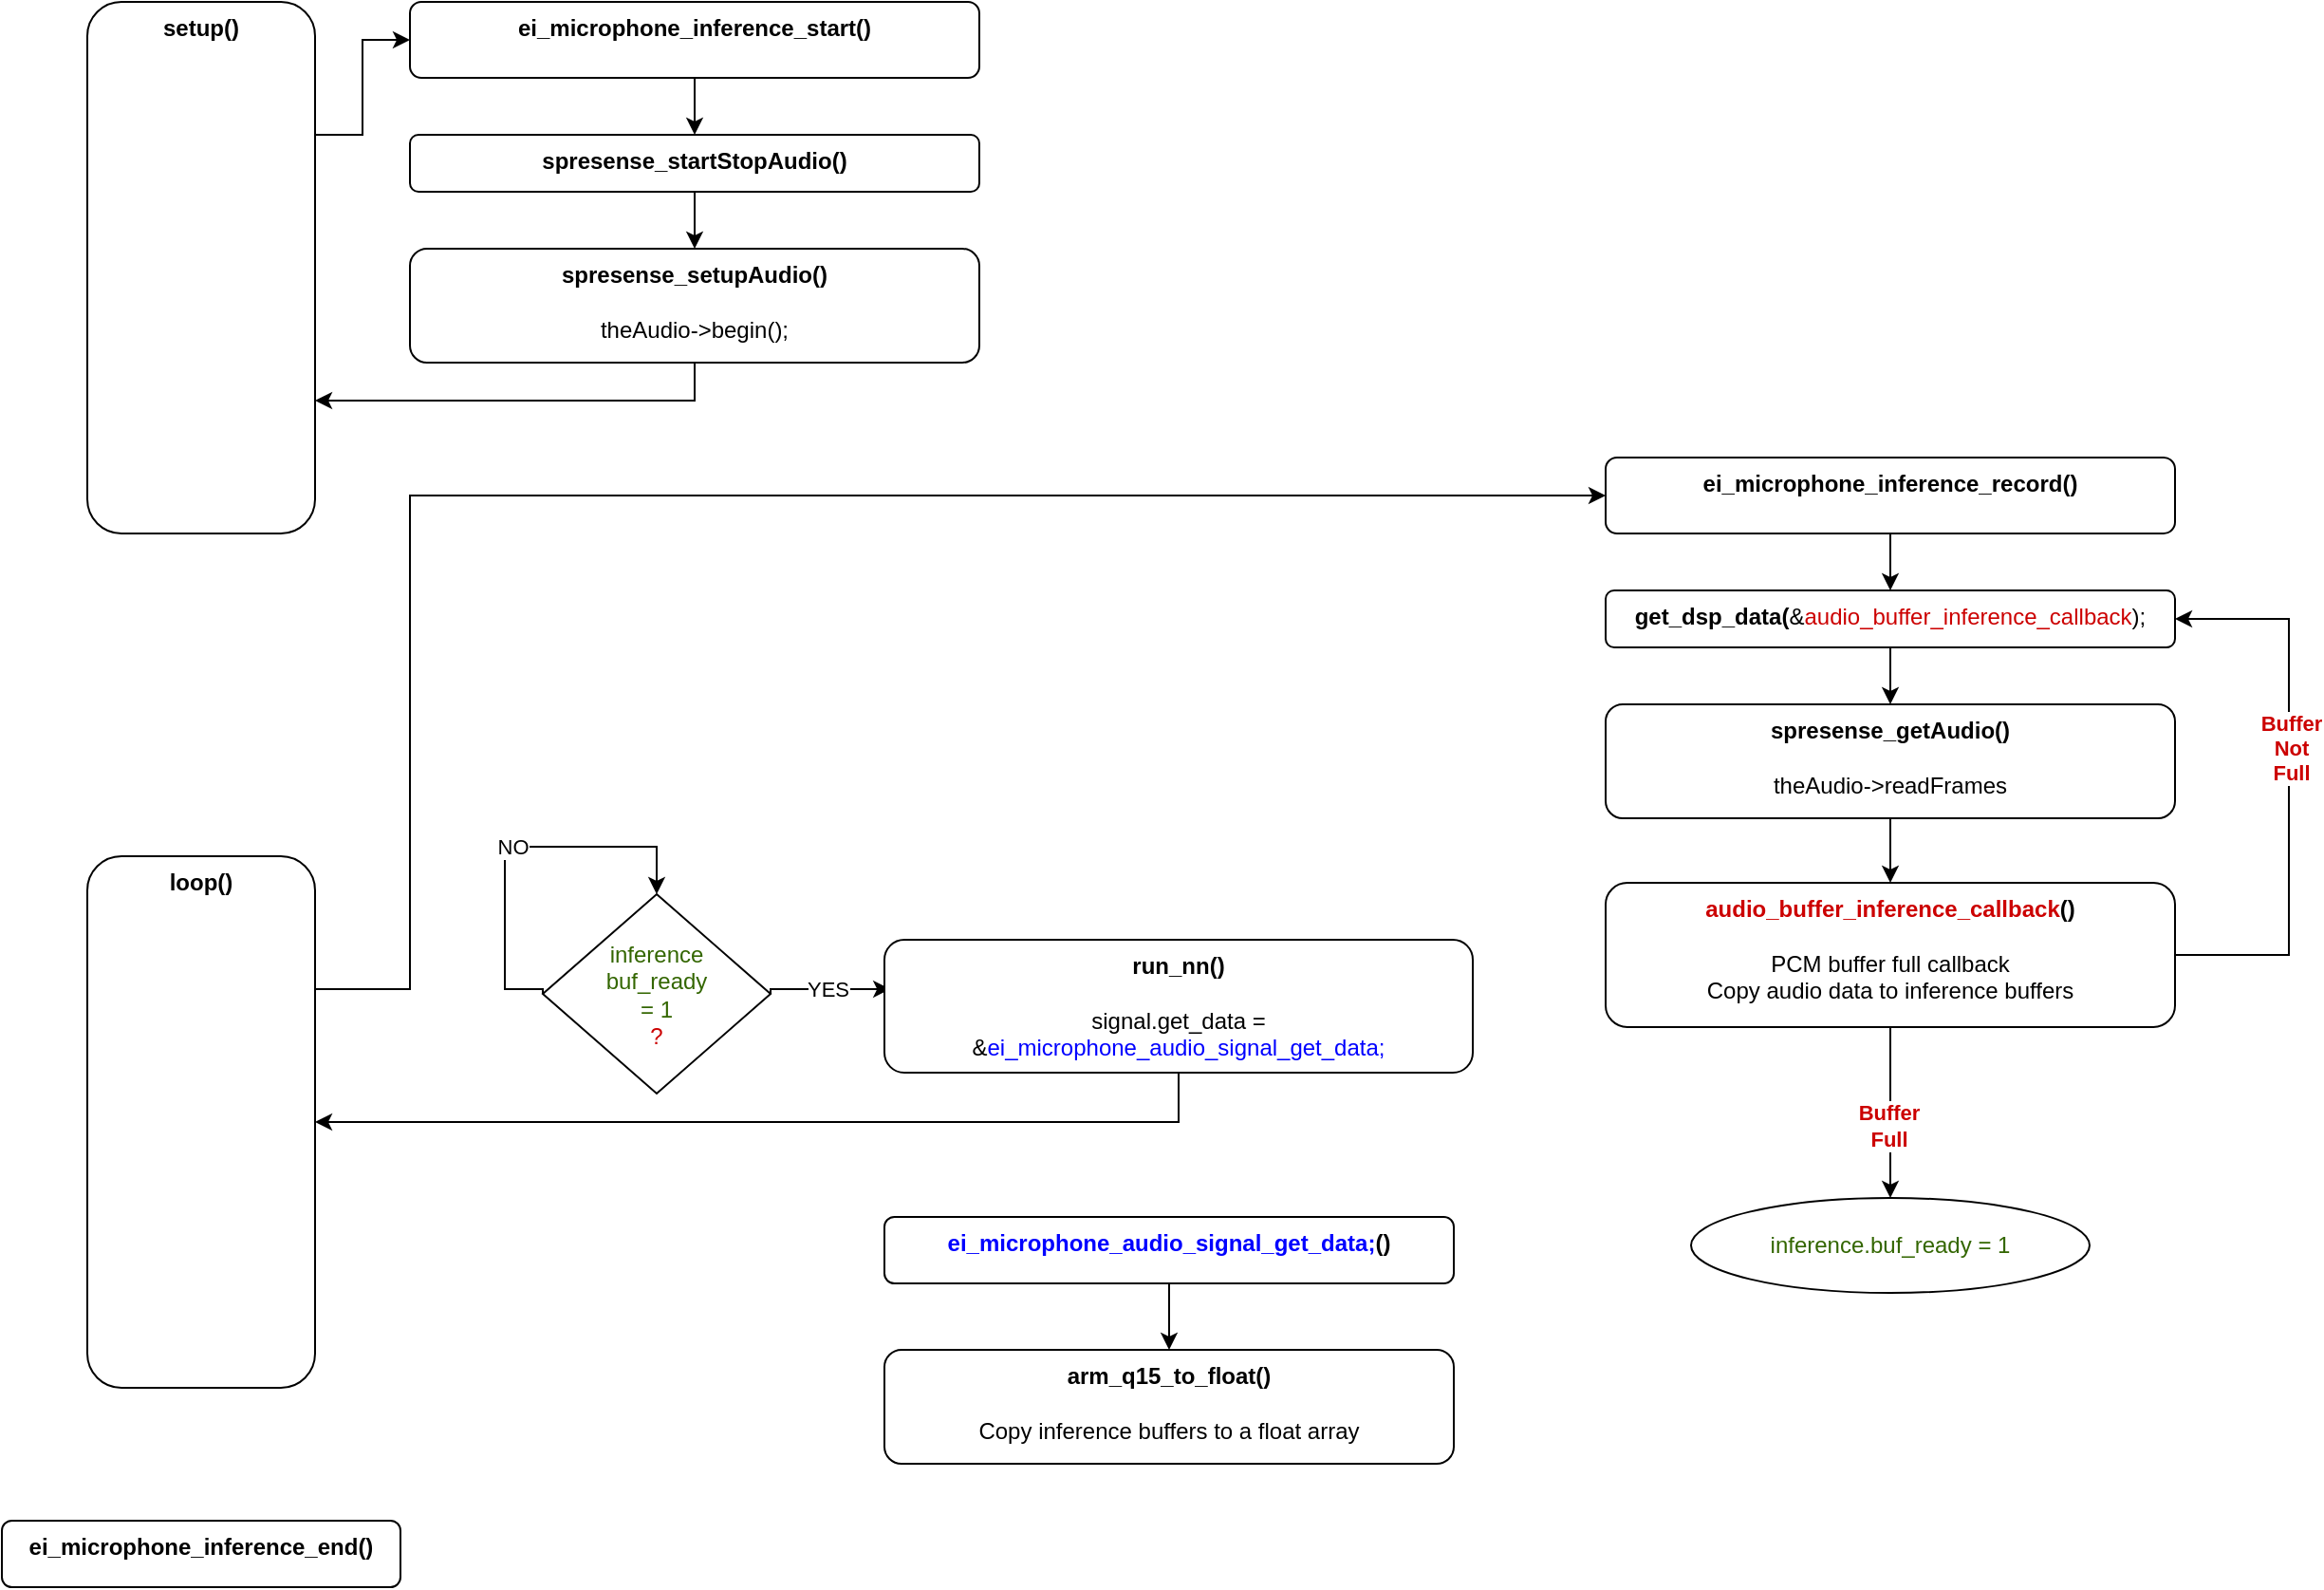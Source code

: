 <mxfile version="20.4.1" type="device"><diagram id="SJ84-0gem35ScxhsoEYW" name="Page-1"><mxGraphModel dx="1348" dy="773" grid="1" gridSize="10" guides="1" tooltips="1" connect="1" arrows="1" fold="1" page="1" pageScale="1" pageWidth="850" pageHeight="1100" math="0" shadow="0"><root><mxCell id="0"/><mxCell id="1" parent="0"/><mxCell id="cD7524ZUz0s2T-13Muzz-6" style="edgeStyle=orthogonalEdgeStyle;rounded=0;orthogonalLoop=1;jettySize=auto;html=1;exitX=1;exitY=0.25;exitDx=0;exitDy=0;entryX=0;entryY=0.5;entryDx=0;entryDy=0;" parent="1" source="cD7524ZUz0s2T-13Muzz-1" target="cD7524ZUz0s2T-13Muzz-2" edge="1"><mxGeometry relative="1" as="geometry"/></mxCell><mxCell id="cD7524ZUz0s2T-13Muzz-1" value="&lt;b&gt;setup()&lt;/b&gt;" style="rounded=1;whiteSpace=wrap;html=1;verticalAlign=top;" parent="1" vertex="1"><mxGeometry x="50" width="120" height="280" as="geometry"/></mxCell><mxCell id="cD7524ZUz0s2T-13Muzz-7" style="edgeStyle=orthogonalEdgeStyle;rounded=0;orthogonalLoop=1;jettySize=auto;html=1;exitX=0.5;exitY=1;exitDx=0;exitDy=0;" parent="1" source="cD7524ZUz0s2T-13Muzz-2" target="cD7524ZUz0s2T-13Muzz-3" edge="1"><mxGeometry relative="1" as="geometry"/></mxCell><mxCell id="cD7524ZUz0s2T-13Muzz-2" value="&lt;b&gt;ei_microphone_inference_start()&lt;/b&gt;" style="rounded=1;whiteSpace=wrap;html=1;verticalAlign=top;" parent="1" vertex="1"><mxGeometry x="220" width="300" height="40" as="geometry"/></mxCell><mxCell id="cD7524ZUz0s2T-13Muzz-8" style="edgeStyle=orthogonalEdgeStyle;rounded=0;orthogonalLoop=1;jettySize=auto;html=1;exitX=0.5;exitY=1;exitDx=0;exitDy=0;entryX=0.5;entryY=0;entryDx=0;entryDy=0;" parent="1" source="cD7524ZUz0s2T-13Muzz-3" target="cD7524ZUz0s2T-13Muzz-4" edge="1"><mxGeometry relative="1" as="geometry"/></mxCell><mxCell id="cD7524ZUz0s2T-13Muzz-3" value="&lt;b&gt;spresense_startStopAudio()&lt;/b&gt;" style="rounded=1;whiteSpace=wrap;html=1;verticalAlign=top;" parent="1" vertex="1"><mxGeometry x="220" y="70" width="300" height="30" as="geometry"/></mxCell><mxCell id="cD7524ZUz0s2T-13Muzz-9" style="edgeStyle=orthogonalEdgeStyle;rounded=0;orthogonalLoop=1;jettySize=auto;html=1;exitX=0.5;exitY=1;exitDx=0;exitDy=0;entryX=1;entryY=0.75;entryDx=0;entryDy=0;" parent="1" source="cD7524ZUz0s2T-13Muzz-4" target="cD7524ZUz0s2T-13Muzz-1" edge="1"><mxGeometry relative="1" as="geometry"/></mxCell><mxCell id="cD7524ZUz0s2T-13Muzz-4" value="&lt;div&gt;&lt;b&gt;spresense_setupAudio()&lt;/b&gt;&lt;/div&gt;&lt;div&gt;&lt;br&gt;&lt;/div&gt;&lt;div&gt;theAudio-&amp;gt;begin();&lt;/div&gt;" style="rounded=1;whiteSpace=wrap;html=1;verticalAlign=top;" parent="1" vertex="1"><mxGeometry x="220" y="130" width="300" height="60" as="geometry"/></mxCell><mxCell id="cD7524ZUz0s2T-13Muzz-13" value="YES" style="edgeStyle=orthogonalEdgeStyle;rounded=0;orthogonalLoop=1;jettySize=auto;html=1;exitX=1;exitY=0.5;exitDx=0;exitDy=0;entryX=0.01;entryY=0.371;entryDx=0;entryDy=0;entryPerimeter=0;startArrow=none;" parent="1" source="cD7524ZUz0s2T-13Muzz-39" target="cD7524ZUz0s2T-13Muzz-11" edge="1"><mxGeometry relative="1" as="geometry"><Array as="points"><mxPoint x="430" y="520"/><mxPoint x="430" y="520"/></Array></mxGeometry></mxCell><mxCell id="cD7524ZUz0s2T-13Muzz-44" style="edgeStyle=orthogonalEdgeStyle;rounded=0;orthogonalLoop=1;jettySize=auto;html=1;exitX=1;exitY=0.25;exitDx=0;exitDy=0;entryX=0;entryY=0.5;entryDx=0;entryDy=0;fontColor=#000000;" parent="1" source="cD7524ZUz0s2T-13Muzz-10" target="cD7524ZUz0s2T-13Muzz-17" edge="1"><mxGeometry relative="1" as="geometry"><Array as="points"><mxPoint x="220" y="520"/><mxPoint x="220" y="260"/></Array></mxGeometry></mxCell><mxCell id="cD7524ZUz0s2T-13Muzz-10" value="&lt;b&gt;loop()&lt;/b&gt;" style="rounded=1;whiteSpace=wrap;html=1;verticalAlign=top;" parent="1" vertex="1"><mxGeometry x="50" y="450" width="120" height="280" as="geometry"/></mxCell><mxCell id="cD7524ZUz0s2T-13Muzz-14" style="edgeStyle=orthogonalEdgeStyle;rounded=0;orthogonalLoop=1;jettySize=auto;html=1;exitX=0.5;exitY=1;exitDx=0;exitDy=0;entryX=1;entryY=0.5;entryDx=0;entryDy=0;" parent="1" source="cD7524ZUz0s2T-13Muzz-11" target="cD7524ZUz0s2T-13Muzz-10" edge="1"><mxGeometry relative="1" as="geometry"/></mxCell><mxCell id="cD7524ZUz0s2T-13Muzz-11" value="&lt;div&gt;&lt;b&gt;run_nn()&lt;/b&gt;&lt;/div&gt;&lt;div&gt;&lt;br&gt;&lt;/div&gt;&lt;div&gt;signal.get_data = &amp;amp;&lt;font color=&quot;#0000ff&quot;&gt;ei_microphone_audio_signal_get_data;&lt;/font&gt;&lt;/div&gt;" style="rounded=1;whiteSpace=wrap;html=1;verticalAlign=top;" parent="1" vertex="1"><mxGeometry x="470" y="494" width="310" height="70" as="geometry"/></mxCell><mxCell id="cD7524ZUz0s2T-13Muzz-15" value="&lt;b&gt;&lt;span style=&quot;color: rgb(204, 0, 0);&quot;&gt;audio_buffer_inference_callback&lt;/span&gt;&lt;span style=&quot;background-color: initial;&quot;&gt;()&lt;/span&gt;&lt;/b&gt;&lt;span style=&quot;color: rgb(204, 0, 0);&quot;&gt;&lt;br&gt;&lt;/span&gt;&lt;div&gt;&lt;br&gt;&lt;/div&gt;&lt;div&gt;PCM buffer full callback&lt;/div&gt;&lt;div&gt;Copy audio data to inference buffers&lt;/div&gt;&lt;div&gt;&lt;br&gt;&lt;/div&gt;" style="rounded=1;whiteSpace=wrap;html=1;verticalAlign=top;" parent="1" vertex="1"><mxGeometry x="850" y="464" width="300" height="76" as="geometry"/></mxCell><mxCell id="cD7524ZUz0s2T-13Muzz-21" style="edgeStyle=orthogonalEdgeStyle;rounded=0;orthogonalLoop=1;jettySize=auto;html=1;exitX=0.5;exitY=1;exitDx=0;exitDy=0;entryX=0.5;entryY=0;entryDx=0;entryDy=0;" parent="1" source="cD7524ZUz0s2T-13Muzz-17" target="cD7524ZUz0s2T-13Muzz-18" edge="1"><mxGeometry relative="1" as="geometry"/></mxCell><mxCell id="cD7524ZUz0s2T-13Muzz-17" value="&lt;div&gt;&lt;b&gt;ei_microphone_inference_record()&lt;/b&gt;&lt;/div&gt;" style="rounded=1;whiteSpace=wrap;html=1;verticalAlign=top;" parent="1" vertex="1"><mxGeometry x="850" y="240" width="300" height="40" as="geometry"/></mxCell><mxCell id="cD7524ZUz0s2T-13Muzz-22" style="edgeStyle=orthogonalEdgeStyle;rounded=0;orthogonalLoop=1;jettySize=auto;html=1;exitX=0.5;exitY=1;exitDx=0;exitDy=0;entryX=0.5;entryY=0;entryDx=0;entryDy=0;" parent="1" source="cD7524ZUz0s2T-13Muzz-18" target="cD7524ZUz0s2T-13Muzz-19" edge="1"><mxGeometry relative="1" as="geometry"/></mxCell><mxCell id="cD7524ZUz0s2T-13Muzz-18" value="&lt;div&gt;&lt;span style=&quot;background-color: initial;&quot;&gt;&lt;b&gt;get_dsp_data(&lt;/b&gt;&amp;amp;&lt;font color=&quot;#cc0000&quot;&gt;audio_buffer_inference_callback&lt;/font&gt;);&lt;/span&gt;&lt;/div&gt;" style="rounded=1;whiteSpace=wrap;html=1;verticalAlign=top;" parent="1" vertex="1"><mxGeometry x="850" y="310" width="300" height="30" as="geometry"/></mxCell><mxCell id="cD7524ZUz0s2T-13Muzz-19" value="&lt;div&gt;&lt;span style=&quot;background-color: initial;&quot;&gt;&lt;b&gt;spresense_getAudio()&lt;/b&gt;&lt;/span&gt;&lt;br&gt;&lt;/div&gt;&lt;div&gt;&lt;span style=&quot;background-color: initial;&quot;&gt;&lt;br&gt;&lt;/span&gt;&lt;/div&gt;&lt;div&gt;theAudio-&amp;gt;readFrames&lt;/div&gt;" style="rounded=1;whiteSpace=wrap;html=1;verticalAlign=top;" parent="1" vertex="1"><mxGeometry x="850" y="370" width="300" height="60" as="geometry"/></mxCell><mxCell id="cD7524ZUz0s2T-13Muzz-27" style="edgeStyle=orthogonalEdgeStyle;rounded=0;orthogonalLoop=1;jettySize=auto;html=1;exitX=0.5;exitY=1;exitDx=0;exitDy=0;entryX=0.5;entryY=0;entryDx=0;entryDy=0;" parent="1" source="cD7524ZUz0s2T-13Muzz-24" target="cD7524ZUz0s2T-13Muzz-25" edge="1"><mxGeometry relative="1" as="geometry"/></mxCell><mxCell id="cD7524ZUz0s2T-13Muzz-24" value="&lt;div&gt;&lt;b&gt;&lt;span style=&quot;color: rgb(0, 0, 255); background-color: initial;&quot;&gt;ei_microphone_audio_signal_get_data;&lt;/span&gt;()&lt;/b&gt;&lt;/div&gt;" style="rounded=1;whiteSpace=wrap;html=1;verticalAlign=top;" parent="1" vertex="1"><mxGeometry x="470" y="640" width="300" height="35" as="geometry"/></mxCell><mxCell id="cD7524ZUz0s2T-13Muzz-25" value="&lt;div&gt;&lt;div&gt;&lt;span style=&quot;background-color: initial;&quot;&gt;&lt;b&gt;arm_q15_to_float()&lt;/b&gt;&lt;/span&gt;&lt;br&gt;&lt;/div&gt;&lt;div&gt;&lt;span style=&quot;background-color: initial;&quot;&gt;&lt;br&gt;&lt;/span&gt;&lt;/div&gt;&lt;div&gt;Copy inference buffers to a float array&lt;/div&gt;&lt;/div&gt;" style="rounded=1;whiteSpace=wrap;html=1;verticalAlign=top;" parent="1" vertex="1"><mxGeometry x="470" y="710" width="300" height="60" as="geometry"/></mxCell><mxCell id="cD7524ZUz0s2T-13Muzz-28" value="&lt;b&gt;ei_microphone_inference_end()&lt;/b&gt;" style="rounded=1;whiteSpace=wrap;html=1;verticalAlign=top;" parent="1" vertex="1"><mxGeometry x="5" y="800" width="210" height="35" as="geometry"/></mxCell><mxCell id="cD7524ZUz0s2T-13Muzz-35" style="edgeStyle=orthogonalEdgeStyle;rounded=0;orthogonalLoop=1;jettySize=auto;html=1;fontColor=#CC0000;entryX=1;entryY=0.5;entryDx=0;entryDy=0;exitX=1;exitY=0.5;exitDx=0;exitDy=0;" parent="1" source="cD7524ZUz0s2T-13Muzz-15" target="cD7524ZUz0s2T-13Muzz-18" edge="1"><mxGeometry relative="1" as="geometry"><mxPoint x="930" y="350" as="targetPoint"/><Array as="points"><mxPoint x="1210" y="502"/><mxPoint x="1210" y="325"/></Array><mxPoint x="1170" y="560" as="sourcePoint"/></mxGeometry></mxCell><mxCell id="cD7524ZUz0s2T-13Muzz-36" value="&lt;b&gt;Buffer&lt;br&gt;Not&lt;br&gt;Full&lt;br&gt;&lt;/b&gt;" style="edgeLabel;html=1;align=center;verticalAlign=middle;resizable=0;points=[];fontColor=#CC0000;" parent="cD7524ZUz0s2T-13Muzz-35" vertex="1" connectable="0"><mxGeometry x="0.14" y="-1" relative="1" as="geometry"><mxPoint as="offset"/></mxGeometry></mxCell><mxCell id="cD7524ZUz0s2T-13Muzz-38" value="" style="edgeStyle=orthogonalEdgeStyle;rounded=0;orthogonalLoop=1;jettySize=auto;html=1;exitX=0.5;exitY=1;exitDx=0;exitDy=0;entryX=0.5;entryY=0;entryDx=0;entryDy=0;fontColor=#CC0000;" parent="1" source="cD7524ZUz0s2T-13Muzz-19" target="cD7524ZUz0s2T-13Muzz-15" edge="1"><mxGeometry relative="1" as="geometry"><mxPoint x="1110" y="460" as="sourcePoint"/></mxGeometry></mxCell><mxCell id="cD7524ZUz0s2T-13Muzz-47" value="NO" style="edgeStyle=orthogonalEdgeStyle;rounded=0;orthogonalLoop=1;jettySize=auto;html=1;exitX=0;exitY=0.5;exitDx=0;exitDy=0;fontColor=#000000;entryX=0.5;entryY=0;entryDx=0;entryDy=0;" parent="1" source="cD7524ZUz0s2T-13Muzz-39" target="cD7524ZUz0s2T-13Muzz-39" edge="1"><mxGeometry relative="1" as="geometry"><mxPoint x="350" y="460" as="targetPoint"/><Array as="points"><mxPoint x="270" y="520"/><mxPoint x="270" y="445"/><mxPoint x="350" y="445"/></Array></mxGeometry></mxCell><mxCell id="cD7524ZUz0s2T-13Muzz-39" value="&lt;font color=&quot;#336600&quot;&gt;inference&lt;br&gt;buf_ready&lt;br&gt;= 1&lt;/font&gt;&lt;br&gt;?" style="rhombus;whiteSpace=wrap;html=1;fontColor=#CC0000;" parent="1" vertex="1"><mxGeometry x="290" y="470" width="120" height="105" as="geometry"/></mxCell><mxCell id="kansCZ8jQadwt6WR7fL2-2" value="&lt;span style=&quot;background-color: initial;&quot;&gt;&lt;font color=&quot;#336600&quot;&gt;inference.buf_ready = 1&lt;/font&gt;&lt;br&gt;&lt;/span&gt;" style="ellipse;whiteSpace=wrap;html=1;" parent="1" vertex="1"><mxGeometry x="895" y="630" width="210" height="50" as="geometry"/></mxCell><mxCell id="kansCZ8jQadwt6WR7fL2-3" style="edgeStyle=orthogonalEdgeStyle;rounded=0;orthogonalLoop=1;jettySize=auto;html=1;fontColor=#CC0000;entryX=0.5;entryY=0;entryDx=0;entryDy=0;exitX=0.5;exitY=1;exitDx=0;exitDy=0;" parent="1" source="cD7524ZUz0s2T-13Muzz-15" target="kansCZ8jQadwt6WR7fL2-2" edge="1"><mxGeometry relative="1" as="geometry"><mxPoint x="1160.0" y="335" as="targetPoint"/><Array as="points"><mxPoint x="1000" y="630"/><mxPoint x="1000" y="630"/></Array><mxPoint x="1160.0" y="512" as="sourcePoint"/></mxGeometry></mxCell><mxCell id="kansCZ8jQadwt6WR7fL2-4" value="&lt;b&gt;Buffer&lt;br&gt;Full&lt;br&gt;&lt;/b&gt;" style="edgeLabel;html=1;align=center;verticalAlign=middle;resizable=0;points=[];fontColor=#CC0000;" parent="kansCZ8jQadwt6WR7fL2-3" vertex="1" connectable="0"><mxGeometry x="0.14" y="-1" relative="1" as="geometry"><mxPoint as="offset"/></mxGeometry></mxCell></root></mxGraphModel></diagram></mxfile>